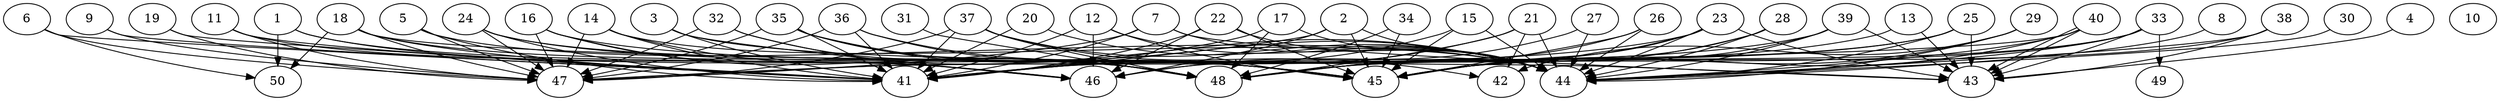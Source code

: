 // DAG (tier=3-complex, mode=compute, n=50, ccr=0.479, fat=0.849, density=0.671, regular=0.223, jump=0.223, mindata=1048576, maxdata=16777216)
// DAG automatically generated by daggen at Sun Aug 24 16:33:34 2025
// /home/ermia/Project/Environments/daggen/bin/daggen --dot --ccr 0.479 --fat 0.849 --regular 0.223 --density 0.671 --jump 0.223 --mindata 1048576 --maxdata 16777216 -n 50 
digraph G {
  1 [size="5272499748871366", alpha="0.08", expect_size="2636249874435683"]
  1 -> 45 [size ="86544798973952"]
  1 -> 46 [size ="86544798973952"]
  1 -> 50 [size ="86544798973952"]
  2 [size="377214904805780608", alpha="0.12", expect_size="188607452402890304"]
  2 -> 41 [size ="201246094917632"]
  2 -> 44 [size ="201246094917632"]
  2 -> 45 [size ="201246094917632"]
  2 -> 46 [size ="201246094917632"]
  3 [size="179680786578167200", alpha="0.19", expect_size="89840393289083600"]
  3 -> 41 [size ="93692060762112"]
  3 -> 45 [size ="93692060762112"]
  3 -> 46 [size ="93692060762112"]
  4 [size="489485488506094336", alpha="0.11", expect_size="244742744253047168"]
  4 -> 43 [size ="851659936759808"]
  5 [size="1447154790478972452864", alpha="0.18", expect_size="723577395239486226432"]
  5 -> 41 [size ="1023528589590528"]
  5 -> 44 [size ="1023528589590528"]
  5 -> 47 [size ="1023528589590528"]
  6 [size="20781749543182648", alpha="0.14", expect_size="10390874771591324"]
  6 -> 41 [size ="369738978951168"]
  6 -> 47 [size ="369738978951168"]
  6 -> 50 [size ="369738978951168"]
  7 [size="46741773414172280", alpha="0.02", expect_size="23370886707086140"]
  7 -> 41 [size ="1265812895694848"]
  7 -> 43 [size ="1265812895694848"]
  7 -> 44 [size ="1265812895694848"]
  7 -> 47 [size ="1265812895694848"]
  8 [size="1642694078369784", alpha="0.05", expect_size="821347039184892"]
  8 -> 44 [size ="48721874124800"]
  9 [size="406307898735552626688", alpha="0.13", expect_size="203153949367776313344"]
  9 -> 41 [size ="438860840435712"]
  9 -> 47 [size ="438860840435712"]
  10 [size="471197541448791232", alpha="0.09", expect_size="235598770724395616"]
  11 [size="378511397670441856", alpha="0.17", expect_size="189255698835220928"]
  11 -> 41 [size ="193515195727872"]
  11 -> 46 [size ="193515195727872"]
  11 -> 47 [size ="193515195727872"]
  12 [size="70117432913485944", alpha="0.07", expect_size="35058716456742972"]
  12 -> 41 [size ="1225132920012800"]
  12 -> 44 [size ="1225132920012800"]
  12 -> 45 [size ="1225132920012800"]
  12 -> 46 [size ="1225132920012800"]
  13 [size="24079485036920832000", alpha="0.10", expect_size="12039742518460416000"]
  13 -> 41 [size ="66709566259200"]
  13 -> 43 [size ="66709566259200"]
  14 [size="2368277475528447885312", alpha="0.10", expect_size="1184138737764223942656"]
  14 -> 41 [size ="1421384941043712"]
  14 -> 44 [size ="1421384941043712"]
  14 -> 47 [size ="1421384941043712"]
  14 -> 48 [size ="1421384941043712"]
  15 [size="178546371613138354176", alpha="0.08", expect_size="89273185806569177088"]
  15 -> 41 [size ="253663125700608"]
  15 -> 44 [size ="253663125700608"]
  15 -> 45 [size ="253663125700608"]
  16 [size="193325683512732896", alpha="0.13", expect_size="96662841756366448"]
  16 -> 45 [size ="219988233289728"]
  16 -> 46 [size ="219988233289728"]
  16 -> 47 [size ="219988233289728"]
  16 -> 48 [size ="219988233289728"]
  17 [size="3408677802300357476352", alpha="0.04", expect_size="1704338901150178738176"]
  17 -> 41 [size ="1811954502991872"]
  17 -> 44 [size ="1811954502991872"]
  17 -> 48 [size ="1811954502991872"]
  18 [size="2859456936798211538944", alpha="0.02", expect_size="1429728468399105769472"]
  18 -> 41 [size ="1611680781959168"]
  18 -> 43 [size ="1611680781959168"]
  18 -> 47 [size ="1611680781959168"]
  18 -> 48 [size ="1611680781959168"]
  18 -> 50 [size ="1611680781959168"]
  19 [size="1409407046227519", alpha="0.18", expect_size="704703523113759"]
  19 -> 41 [size ="144821138227200"]
  19 -> 47 [size ="144821138227200"]
  20 [size="3625328400744518254592", alpha="0.01", expect_size="1812664200372259127296"]
  20 -> 41 [size ="1887940150034432"]
  20 -> 44 [size ="1887940150034432"]
  21 [size="5899159968970752", alpha="0.20", expect_size="2949579984485376"]
  21 -> 41 [size ="149671020331008"]
  21 -> 42 [size ="149671020331008"]
  21 -> 44 [size ="149671020331008"]
  21 -> 48 [size ="149671020331008"]
  22 [size="14923411475779538", alpha="0.13", expect_size="7461705737889769"]
  22 -> 41 [size ="320588472123392"]
  22 -> 44 [size ="320588472123392"]
  22 -> 45 [size ="320588472123392"]
  22 -> 46 [size ="320588472123392"]
  23 [size="692774486849936687104", alpha="0.15", expect_size="346387243424968343552"]
  23 -> 43 [size ="626351195291648"]
  23 -> 44 [size ="626351195291648"]
  23 -> 45 [size ="626351195291648"]
  23 -> 47 [size ="626351195291648"]
  23 -> 48 [size ="626351195291648"]
  24 [size="623586258068110080", alpha="0.05", expect_size="311793129034055040"]
  24 -> 41 [size ="321626478477312"]
  24 -> 45 [size ="321626478477312"]
  24 -> 47 [size ="321626478477312"]
  24 -> 48 [size ="321626478477312"]
  25 [size="4084889598325277184", alpha="0.14", expect_size="2042444799162638592"]
  25 -> 43 [size ="1695531361370112"]
  25 -> 44 [size ="1695531361370112"]
  25 -> 46 [size ="1695531361370112"]
  25 -> 48 [size ="1695531361370112"]
  26 [size="130386277381662800", alpha="0.11", expect_size="65193138690831400"]
  26 -> 44 [size ="299278094303232"]
  26 -> 45 [size ="299278094303232"]
  26 -> 48 [size ="299278094303232"]
  27 [size="1502329892857688", alpha="0.19", expect_size="751164946428844"]
  27 -> 44 [size ="32061469491200"]
  27 -> 46 [size ="32061469491200"]
  28 [size="5201746948542922752", alpha="0.04", expect_size="2600873474271461376"]
  28 -> 44 [size ="2177383339655168"]
  28 -> 45 [size ="2177383339655168"]
  28 -> 48 [size ="2177383339655168"]
  29 [size="204234907362288205824", alpha="0.13", expect_size="102117453681144102912"]
  29 -> 42 [size ="277444829380608"]
  29 -> 44 [size ="277444829380608"]
  29 -> 45 [size ="277444829380608"]
  30 [size="276887555823316384", alpha="0.14", expect_size="138443777911658192"]
  30 -> 44 [size ="136238543667200"]
  31 [size="36042216007186208", alpha="0.03", expect_size="18021108003593104"]
  31 -> 48 [size ="1523166740480000"]
  32 [size="5125889973185069056", alpha="0.15", expect_size="2562944986592534528"]
  32 -> 45 [size ="1860605409492992"]
  32 -> 47 [size ="1860605409492992"]
  32 -> 48 [size ="1860605409492992"]
  33 [size="52466629632089768", alpha="0.19", expect_size="26233314816044884"]
  33 -> 43 [size ="1013914573733888"]
  33 -> 44 [size ="1013914573733888"]
  33 -> 45 [size ="1013914573733888"]
  33 -> 48 [size ="1013914573733888"]
  33 -> 49 [size ="1013914573733888"]
  34 [size="2629498272658212519936", alpha="0.17", expect_size="1314749136329106259968"]
  34 -> 45 [size ="1524071166640128"]
  34 -> 48 [size ="1524071166640128"]
  35 [size="119346602219825184", alpha="0.18", expect_size="59673301109912592"]
  35 -> 41 [size ="1954459227783168"]
  35 -> 44 [size ="1954459227783168"]
  35 -> 45 [size ="1954459227783168"]
  35 -> 47 [size ="1954459227783168"]
  35 -> 48 [size ="1954459227783168"]
  36 [size="1714872933718379462656", alpha="0.00", expect_size="857436466859189731328"]
  36 -> 41 [size ="1146158336442368"]
  36 -> 44 [size ="1146158336442368"]
  36 -> 45 [size ="1146158336442368"]
  36 -> 47 [size ="1146158336442368"]
  37 [size="363275895684395264", alpha="0.11", expect_size="181637947842197632"]
  37 -> 41 [size ="339102465523712"]
  37 -> 42 [size ="339102465523712"]
  37 -> 44 [size ="339102465523712"]
  37 -> 47 [size ="339102465523712"]
  37 -> 48 [size ="339102465523712"]
  38 [size="5957423533605490688", alpha="0.15", expect_size="2978711766802745344"]
  38 -> 43 [size ="2096518500712448"]
  38 -> 44 [size ="2096518500712448"]
  38 -> 45 [size ="2096518500712448"]
  39 [size="70696646539663638528", alpha="0.02", expect_size="35348323269831819264"]
  39 -> 41 [size ="136779977981952"]
  39 -> 43 [size ="136779977981952"]
  39 -> 44 [size ="136779977981952"]
  39 -> 45 [size ="136779977981952"]
  40 [size="934000607831911680", alpha="0.05", expect_size="467000303915955840"]
  40 -> 43 [size ="820009660055552"]
  40 -> 43 [size ="820009660055552"]
  40 -> 44 [size ="820009660055552"]
  40 -> 45 [size ="820009660055552"]
  40 -> 47 [size ="820009660055552"]
  41 [size="43412813334228544", alpha="0.18", expect_size="21706406667114272"]
  42 [size="916535372943609298944", alpha="0.10", expect_size="458267686471804649472"]
  43 [size="41402250934296128", alpha="0.07", expect_size="20701125467148064"]
  44 [size="17920858099258412", alpha="0.16", expect_size="8960429049629206"]
  45 [size="2255496193475484844032", alpha="0.15", expect_size="1127748096737742422016"]
  46 [size="3507925221449740800", alpha="0.02", expect_size="1753962610724870400"]
  47 [size="287535703617278208", alpha="0.17", expect_size="143767851808639104"]
  48 [size="1875910483438381039616", alpha="0.16", expect_size="937955241719190519808"]
  49 [size="8619440795354916", alpha="0.19", expect_size="4309720397677458"]
  50 [size="3176673880625276928", alpha="0.12", expect_size="1588336940312638464"]
}